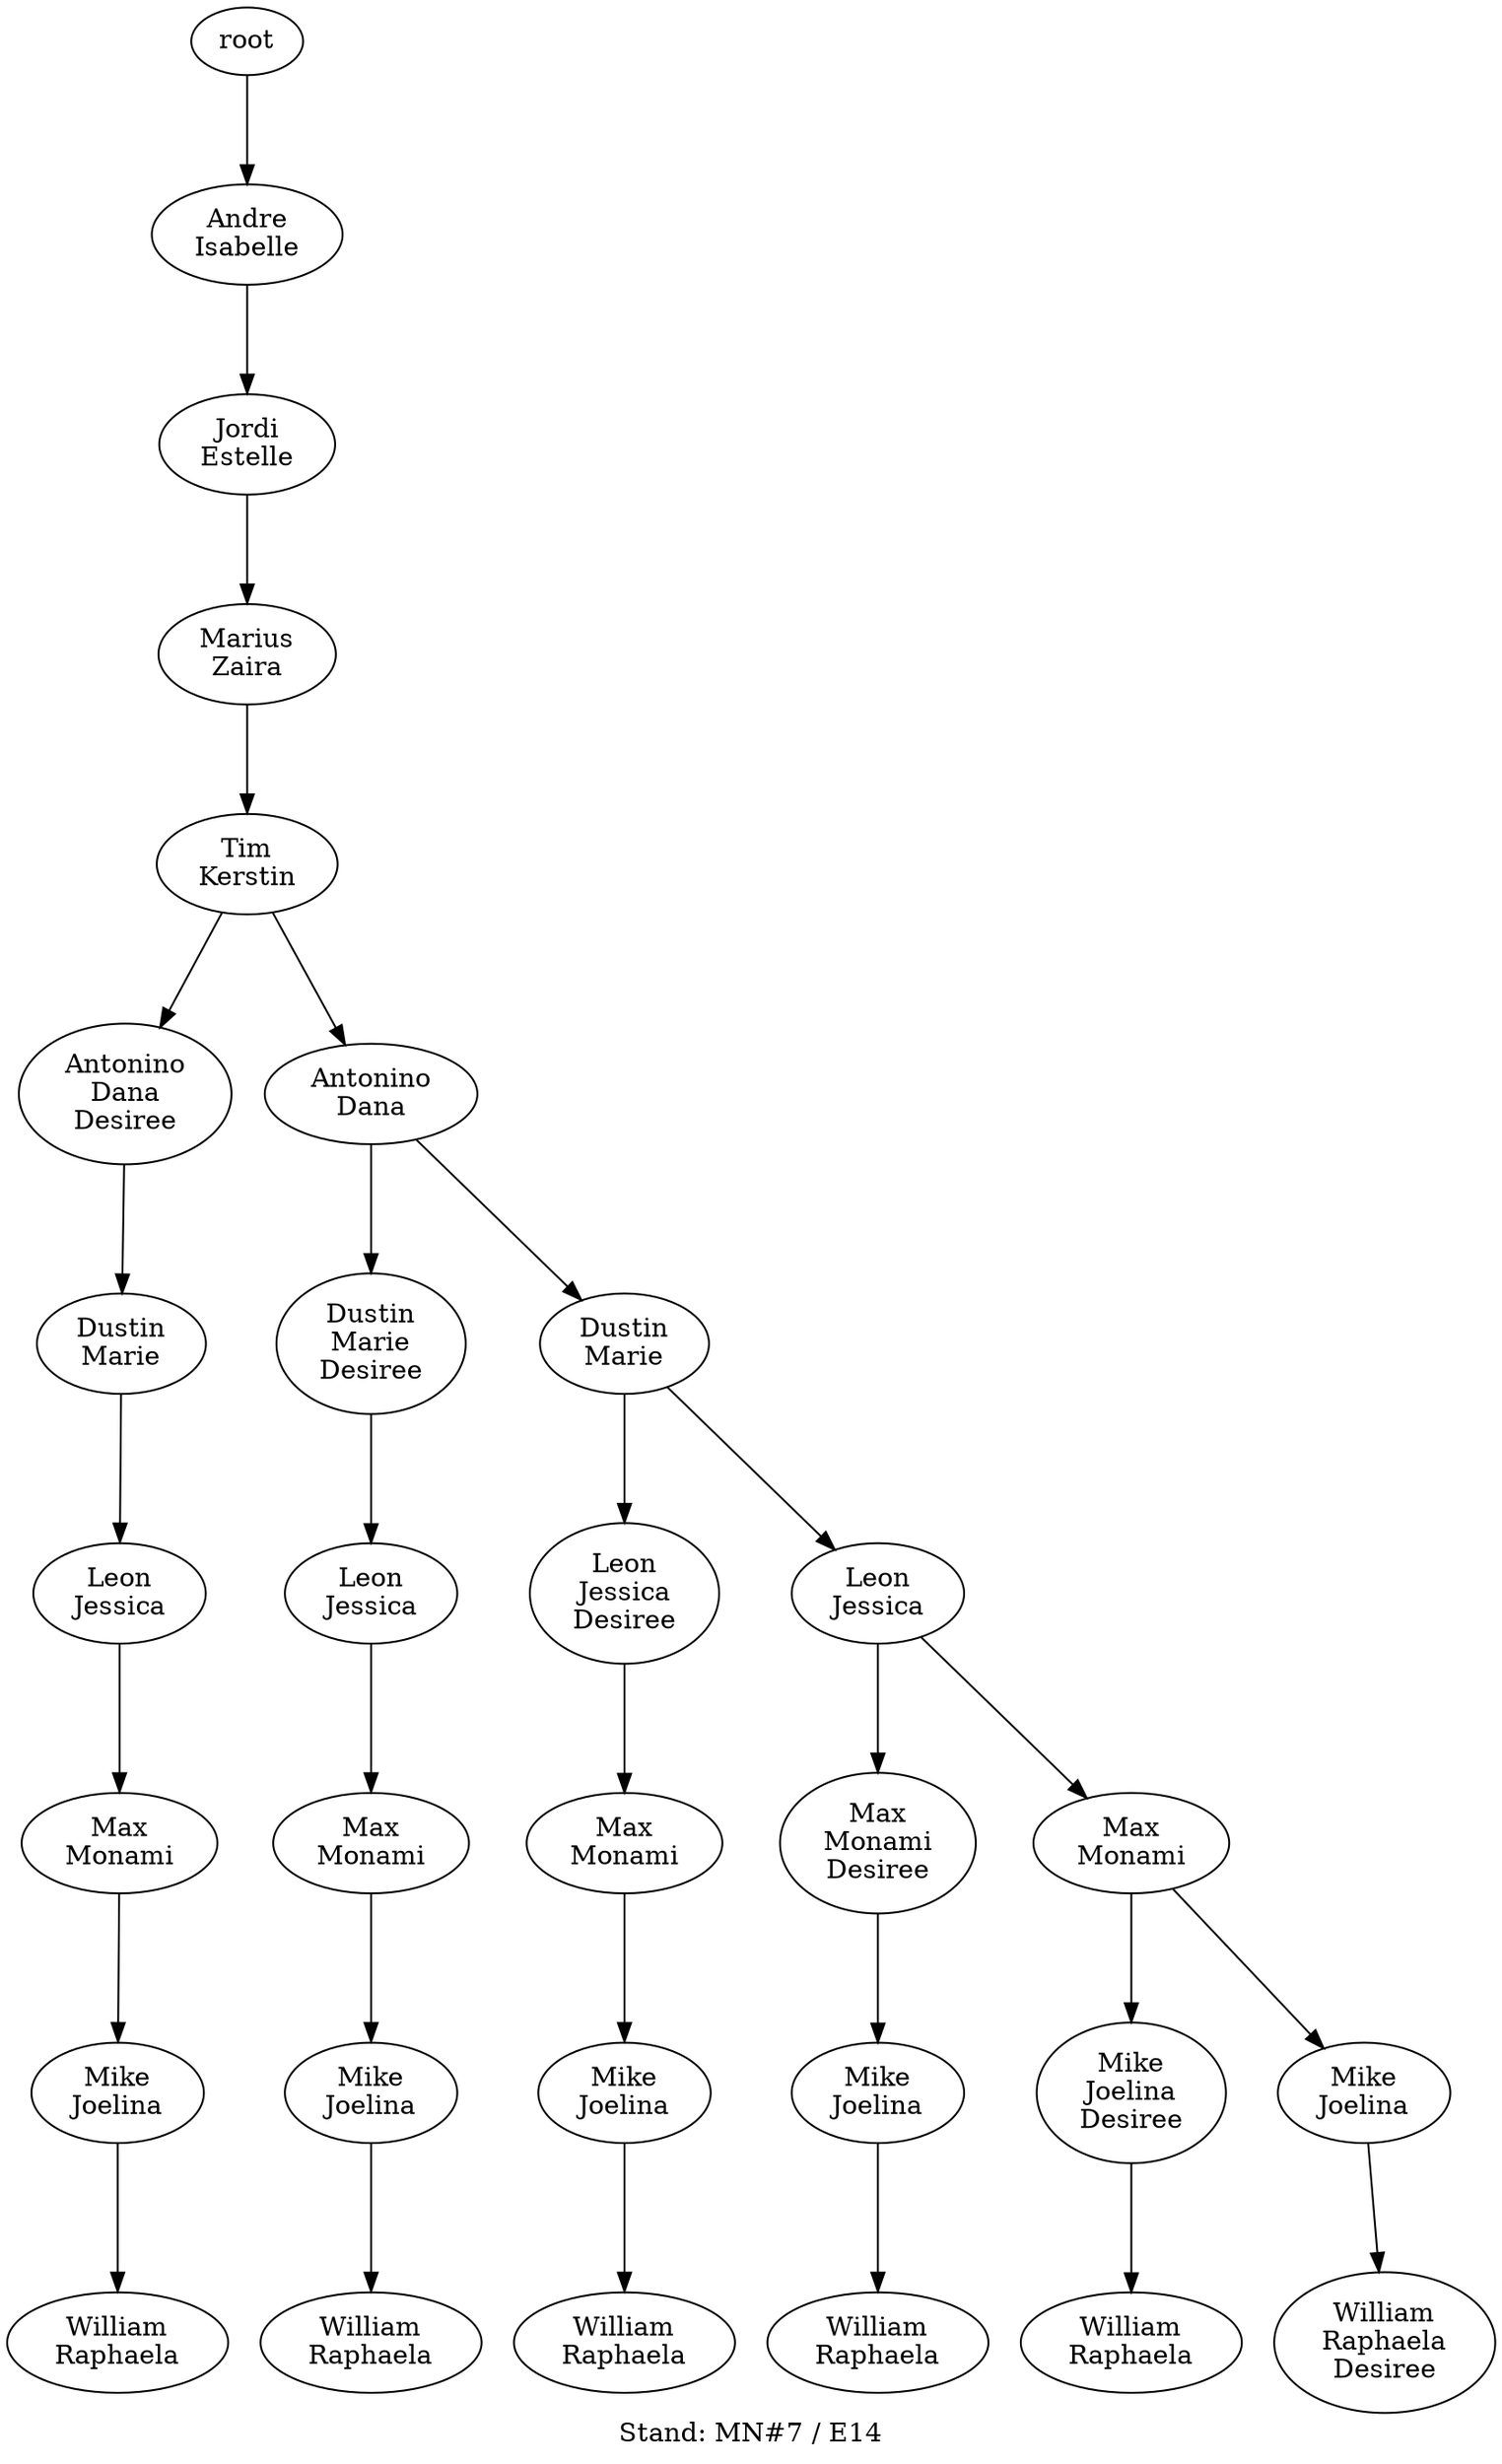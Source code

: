 digraph D { labelloc="b"; label="Stand: MN#7 / E14"; ranksep=0.8;
"root/2"[label="Andre\nIsabelle"]
"root" -> "root/2";
"root/2/1"[label="Jordi\nEstelle"]
"root/2" -> "root/2/1";
"root/2/1/9"[label="Marius\nZaira"]
"root/2/1" -> "root/2/1/9";
"root/2/1/9/5"[label="Tim\nKerstin"]
"root/2/1/9" -> "root/2/1/9/5";
"root/2/1/9/5/0,10"[label="Antonino\nDana\nDesiree"]
"root/2/1/9/5" -> "root/2/1/9/5/0,10";
"root/2/1/9/5/0,10/6"[label="Dustin\nMarie"]
"root/2/1/9/5/0,10" -> "root/2/1/9/5/0,10/6";
"root/2/1/9/5/0,10/6/3"[label="Leon\nJessica"]
"root/2/1/9/5/0,10/6" -> "root/2/1/9/5/0,10/6/3";
"root/2/1/9/5/0,10/6/3/7"[label="Max\nMonami"]
"root/2/1/9/5/0,10/6/3" -> "root/2/1/9/5/0,10/6/3/7";
"root/2/1/9/5/0,10/6/3/7/4"[label="Mike\nJoelina"]
"root/2/1/9/5/0,10/6/3/7" -> "root/2/1/9/5/0,10/6/3/7/4";
"root/2/1/9/5/0,10/6/3/7/4/8"[label="William\nRaphaela"]
"root/2/1/9/5/0,10/6/3/7/4" -> "root/2/1/9/5/0,10/6/3/7/4/8";
"root/2/1/9/5/0"[label="Antonino\nDana"]
"root/2/1/9/5" -> "root/2/1/9/5/0";
"root/2/1/9/5/0/6,10"[label="Dustin\nMarie\nDesiree"]
"root/2/1/9/5/0" -> "root/2/1/9/5/0/6,10";
"root/2/1/9/5/0/6,10/3"[label="Leon\nJessica"]
"root/2/1/9/5/0/6,10" -> "root/2/1/9/5/0/6,10/3";
"root/2/1/9/5/0/6,10/3/7"[label="Max\nMonami"]
"root/2/1/9/5/0/6,10/3" -> "root/2/1/9/5/0/6,10/3/7";
"root/2/1/9/5/0/6,10/3/7/4"[label="Mike\nJoelina"]
"root/2/1/9/5/0/6,10/3/7" -> "root/2/1/9/5/0/6,10/3/7/4";
"root/2/1/9/5/0/6,10/3/7/4/8"[label="William\nRaphaela"]
"root/2/1/9/5/0/6,10/3/7/4" -> "root/2/1/9/5/0/6,10/3/7/4/8";
"root/2/1/9/5/0/6"[label="Dustin\nMarie"]
"root/2/1/9/5/0" -> "root/2/1/9/5/0/6";
"root/2/1/9/5/0/6/3,10"[label="Leon\nJessica\nDesiree"]
"root/2/1/9/5/0/6" -> "root/2/1/9/5/0/6/3,10";
"root/2/1/9/5/0/6/3,10/7"[label="Max\nMonami"]
"root/2/1/9/5/0/6/3,10" -> "root/2/1/9/5/0/6/3,10/7";
"root/2/1/9/5/0/6/3,10/7/4"[label="Mike\nJoelina"]
"root/2/1/9/5/0/6/3,10/7" -> "root/2/1/9/5/0/6/3,10/7/4";
"root/2/1/9/5/0/6/3,10/7/4/8"[label="William\nRaphaela"]
"root/2/1/9/5/0/6/3,10/7/4" -> "root/2/1/9/5/0/6/3,10/7/4/8";
"root/2/1/9/5/0/6/3"[label="Leon\nJessica"]
"root/2/1/9/5/0/6" -> "root/2/1/9/5/0/6/3";
"root/2/1/9/5/0/6/3/7,10"[label="Max\nMonami\nDesiree"]
"root/2/1/9/5/0/6/3" -> "root/2/1/9/5/0/6/3/7,10";
"root/2/1/9/5/0/6/3/7,10/4"[label="Mike\nJoelina"]
"root/2/1/9/5/0/6/3/7,10" -> "root/2/1/9/5/0/6/3/7,10/4";
"root/2/1/9/5/0/6/3/7,10/4/8"[label="William\nRaphaela"]
"root/2/1/9/5/0/6/3/7,10/4" -> "root/2/1/9/5/0/6/3/7,10/4/8";
"root/2/1/9/5/0/6/3/7"[label="Max\nMonami"]
"root/2/1/9/5/0/6/3" -> "root/2/1/9/5/0/6/3/7";
"root/2/1/9/5/0/6/3/7/4,10"[label="Mike\nJoelina\nDesiree"]
"root/2/1/9/5/0/6/3/7" -> "root/2/1/9/5/0/6/3/7/4,10";
"root/2/1/9/5/0/6/3/7/4,10/8"[label="William\nRaphaela"]
"root/2/1/9/5/0/6/3/7/4,10" -> "root/2/1/9/5/0/6/3/7/4,10/8";
"root/2/1/9/5/0/6/3/7/4"[label="Mike\nJoelina"]
"root/2/1/9/5/0/6/3/7" -> "root/2/1/9/5/0/6/3/7/4";
"root/2/1/9/5/0/6/3/7/4/8,10"[label="William\nRaphaela\nDesiree"]
"root/2/1/9/5/0/6/3/7/4" -> "root/2/1/9/5/0/6/3/7/4/8,10";
}

